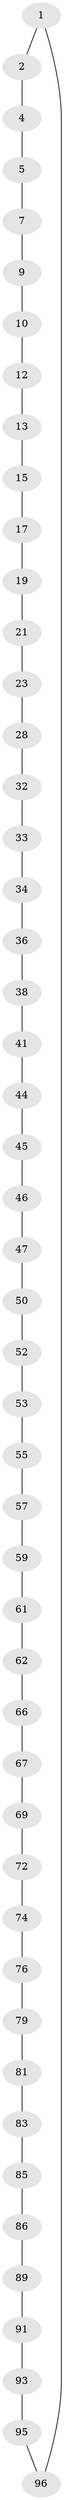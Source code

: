 // original degree distribution, {2: 1.0}
// Generated by graph-tools (version 1.1) at 2025/20/03/04/25 18:20:00]
// undirected, 49 vertices, 49 edges
graph export_dot {
graph [start="1"]
  node [color=gray90,style=filled];
  1;
  2 [super="+3"];
  4;
  5 [super="+6"];
  7 [super="+8"];
  9;
  10 [super="+11"];
  12;
  13 [super="+14"];
  15 [super="+16"];
  17 [super="+18"];
  19 [super="+20"];
  21 [super="+22"];
  23 [super="+24"];
  28 [super="+29"];
  32;
  33;
  34 [super="+35"];
  36 [super="+37"];
  38 [super="+39"];
  41 [super="+42"];
  44;
  45;
  46;
  47 [super="+48"];
  50 [super="+51"];
  52;
  53 [super="+54"];
  55 [super="+56"];
  57 [super="+58"];
  59 [super="+60"];
  61;
  62 [super="+63"];
  66;
  67 [super="+68"];
  69 [super="+70"];
  72 [super="+73"];
  74 [super="+75"];
  76 [super="+77"];
  79 [super="+80"];
  81 [super="+82"];
  83 [super="+84"];
  85;
  86 [super="+87"];
  89 [super="+90"];
  91 [super="+92"];
  93 [super="+94"];
  95;
  96 [super="+97"];
  1 -- 2;
  1 -- 96;
  2 -- 4;
  4 -- 5;
  5 -- 7;
  7 -- 9;
  9 -- 10;
  10 -- 12;
  12 -- 13;
  13 -- 15;
  15 -- 17;
  17 -- 19;
  19 -- 21;
  21 -- 23;
  23 -- 28;
  28 -- 32;
  32 -- 33;
  33 -- 34;
  34 -- 36;
  36 -- 38;
  38 -- 41;
  41 -- 44;
  44 -- 45;
  45 -- 46;
  46 -- 47;
  47 -- 50;
  50 -- 52;
  52 -- 53;
  53 -- 55;
  55 -- 57;
  57 -- 59;
  59 -- 61;
  61 -- 62;
  62 -- 66;
  66 -- 67;
  67 -- 69;
  69 -- 72;
  72 -- 74;
  74 -- 76;
  76 -- 79;
  79 -- 81;
  81 -- 83;
  83 -- 85;
  85 -- 86;
  86 -- 89;
  89 -- 91;
  91 -- 93;
  93 -- 95;
  95 -- 96;
}
